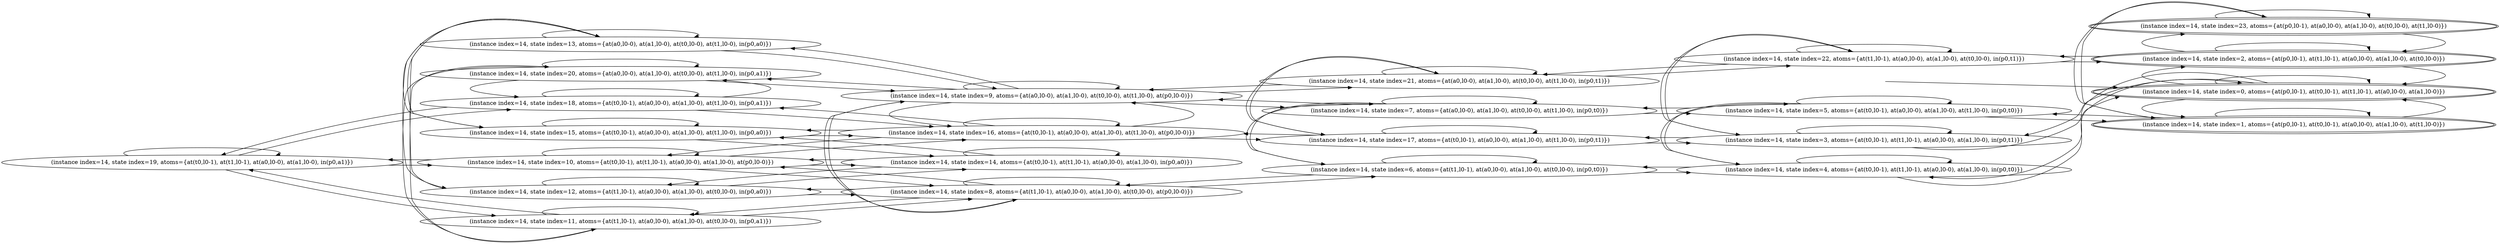 digraph {
rankdir="LR"
s19[label="(instance index=14, state index=19, atoms={at(t0,l0-1), at(t1,l0-1), at(a0,l0-0), at(a1,l0-0), in(p0,a1)})"]
s14[label="(instance index=14, state index=14, atoms={at(t0,l0-1), at(t1,l0-1), at(a0,l0-0), at(a1,l0-0), in(p0,a0)})"]
s12[label="(instance index=14, state index=12, atoms={at(t1,l0-1), at(a0,l0-0), at(a1,l0-0), at(t0,l0-0), in(p0,a0)})"]
s11[label="(instance index=14, state index=11, atoms={at(t1,l0-1), at(a0,l0-0), at(a1,l0-0), at(t0,l0-0), in(p0,a1)})"]
s18[label="(instance index=14, state index=18, atoms={at(t0,l0-1), at(a0,l0-0), at(a1,l0-0), at(t1,l0-0), in(p0,a1)})"]
s15[label="(instance index=14, state index=15, atoms={at(t0,l0-1), at(a0,l0-0), at(a1,l0-0), at(t1,l0-0), in(p0,a0)})"]
s10[label="(instance index=14, state index=10, atoms={at(t0,l0-1), at(t1,l0-1), at(a0,l0-0), at(a1,l0-0), at(p0,l0-0)})"]
s20[label="(instance index=14, state index=20, atoms={at(a0,l0-0), at(a1,l0-0), at(t0,l0-0), at(t1,l0-0), in(p0,a1)})"]
s13[label="(instance index=14, state index=13, atoms={at(a0,l0-0), at(a1,l0-0), at(t0,l0-0), at(t1,l0-0), in(p0,a0)})"]
s8[label="(instance index=14, state index=8, atoms={at(t1,l0-1), at(a0,l0-0), at(a1,l0-0), at(t0,l0-0), at(p0,l0-0)})"]
s16[label="(instance index=14, state index=16, atoms={at(t0,l0-1), at(a0,l0-0), at(a1,l0-0), at(t1,l0-0), at(p0,l0-0)})"]
s9[label="(instance index=14, state index=9, atoms={at(a0,l0-0), at(a1,l0-0), at(t0,l0-0), at(t1,l0-0), at(p0,l0-0)})"]
s17[label="(instance index=14, state index=17, atoms={at(t0,l0-1), at(a0,l0-0), at(a1,l0-0), at(t1,l0-0), in(p0,t1)})"]
s21[label="(instance index=14, state index=21, atoms={at(a0,l0-0), at(a1,l0-0), at(t0,l0-0), at(t1,l0-0), in(p0,t1)})"]
s7[label="(instance index=14, state index=7, atoms={at(a0,l0-0), at(a1,l0-0), at(t0,l0-0), at(t1,l0-0), in(p0,t0)})"]
s6[label="(instance index=14, state index=6, atoms={at(t1,l0-1), at(a0,l0-0), at(a1,l0-0), at(t0,l0-0), in(p0,t0)})"]
s22[label="(instance index=14, state index=22, atoms={at(t1,l0-1), at(a0,l0-0), at(a1,l0-0), at(t0,l0-0), in(p0,t1)})"]
s5[label="(instance index=14, state index=5, atoms={at(t0,l0-1), at(a0,l0-0), at(a1,l0-0), at(t1,l0-0), in(p0,t0)})"]
s3[label="(instance index=14, state index=3, atoms={at(t0,l0-1), at(t1,l0-1), at(a0,l0-0), at(a1,l0-0), in(p0,t1)})"]
s4[label="(instance index=14, state index=4, atoms={at(t0,l0-1), at(t1,l0-1), at(a0,l0-0), at(a1,l0-0), in(p0,t0)})"]
s23[peripheries=2,label="(instance index=14, state index=23, atoms={at(p0,l0-1), at(a0,l0-0), at(a1,l0-0), at(t0,l0-0), at(t1,l0-0)})"]
s2[peripheries=2,label="(instance index=14, state index=2, atoms={at(p0,l0-1), at(t1,l0-1), at(a0,l0-0), at(a1,l0-0), at(t0,l0-0)})"]
s1[peripheries=2,label="(instance index=14, state index=1, atoms={at(p0,l0-1), at(t0,l0-1), at(a0,l0-0), at(a1,l0-0), at(t1,l0-0)})"]
s0[peripheries=2,label="(instance index=14, state index=0, atoms={at(p0,l0-1), at(t0,l0-1), at(t1,l0-1), at(a0,l0-0), at(a1,l0-0)})"]
Dangling [ label = "", style = invis ]
{ rank = same; Dangling }
Dangling -> s0
{ rank = same; s0}
{ rank = same; s12,s11,s18,s15,s10,s20,s13}
{ rank = same; s8,s16,s9}
{ rank = same; s17,s21,s7,s6}
{ rank = same; s22,s5,s3,s4}
{ rank = same; s23,s2,s1,s0}
{
s19->s19
s19->s18
s19->s11
s19->s10
s14->s14
s14->s12
s14->s15
s14->s10
}
{
s12->s14
s12->s12
s12->s13
s12->s8
s11->s20
s11->s11
s11->s19
s11->s8
s18->s20
s18->s19
s18->s18
s18->s16
s15->s15
s15->s14
s15->s13
s15->s16
s10->s16
s10->s19
s10->s14
s10->s10
s10->s8
s20->s20
s20->s11
s20->s18
s20->s9
s13->s15
s13->s13
s13->s12
s13->s9
}
{
s8->s12
s8->s11
s8->s10
s8->s9
s8->s8
s8->s6
s16->s18
s16->s15
s16->s17
s16->s10
s16->s16
s16->s9
s9->s20
s9->s13
s9->s16
s9->s9
s9->s8
s9->s21
s9->s7
}
{
s17->s3
s17->s17
s17->s21
s17->s16
s21->s9
s21->s21
s21->s22
s21->s17
s7->s7
s7->s6
s7->s5
s7->s9
s6->s7
s6->s6
s6->s4
s6->s8
}
{
s22->s21
s22->s3
s22->s22
s22->s2
s5->s7
s5->s5
s5->s4
s5->s1
s3->s3
s3->s22
s3->s17
s3->s0
s4->s6
s4->s4
s4->s5
s4->s0
}
{
s23->s23
s23->s2
s23->s1
s2->s23
s2->s22
s2->s2
s2->s0
s1->s23
s1->s1
s1->s5
s1->s0
s0->s4
s0->s3
s0->s2
s0->s1
s0->s0
}
}
